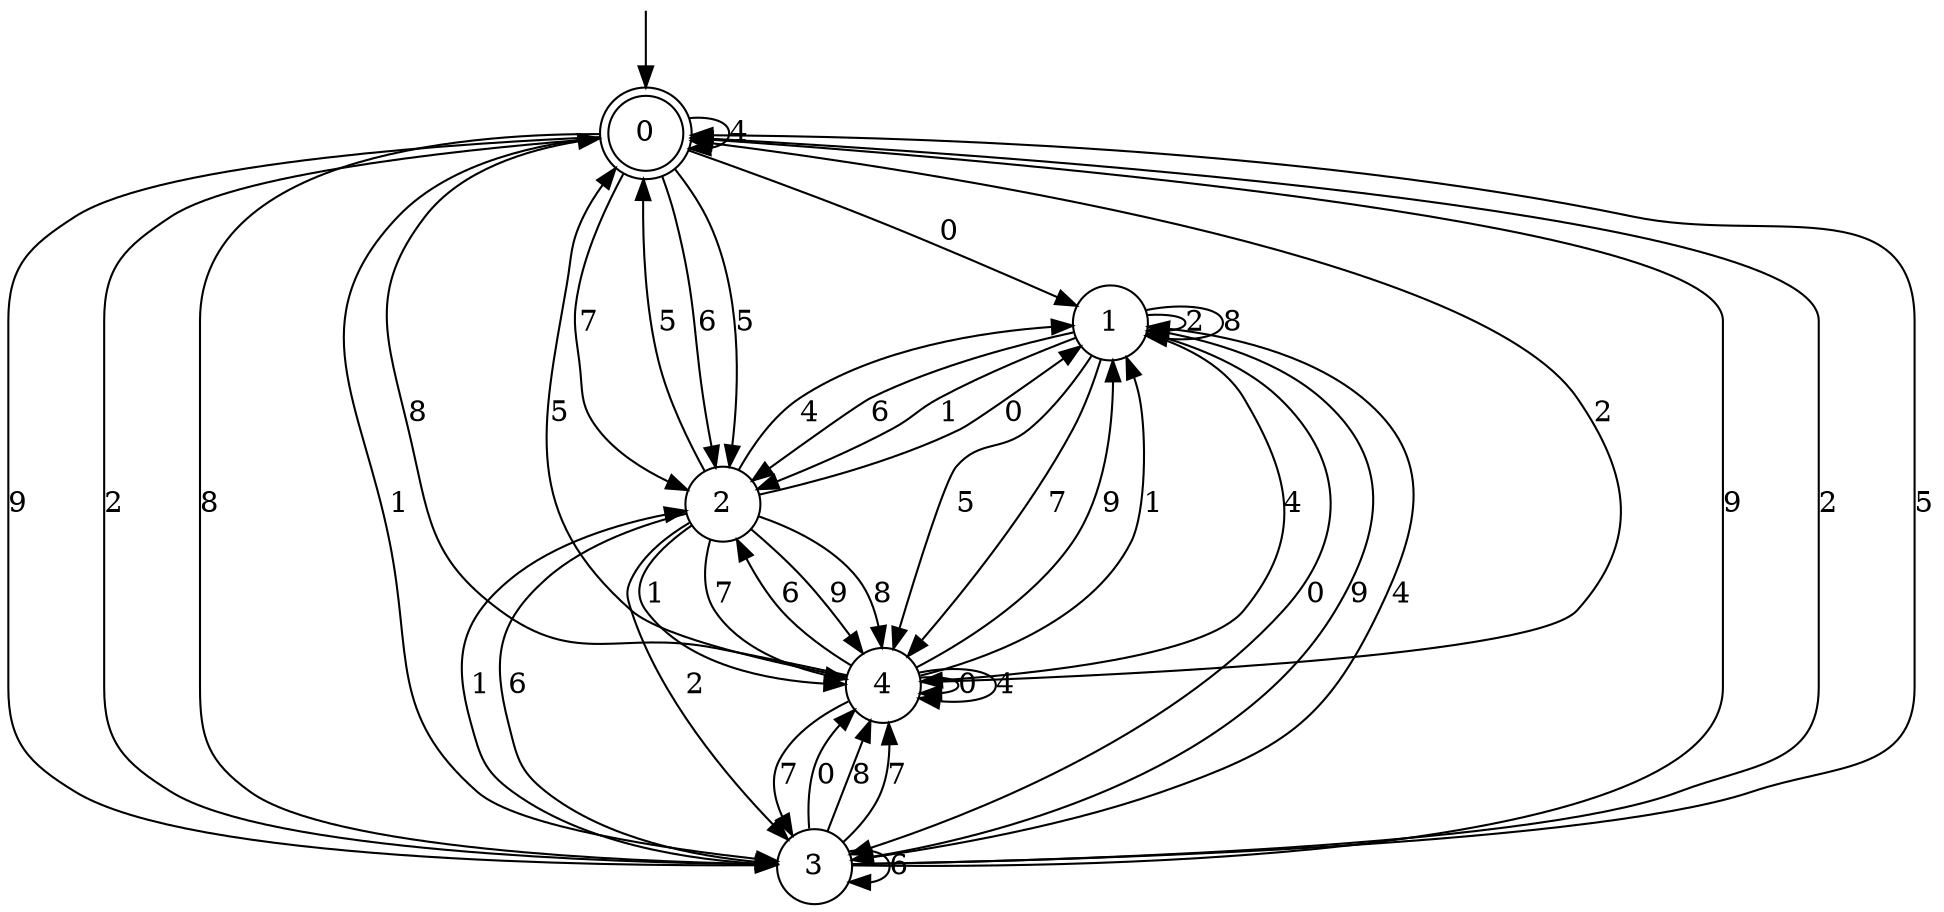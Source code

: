 digraph g {

	s0 [shape="doublecircle" label="0"];
	s1 [shape="circle" label="1"];
	s2 [shape="circle" label="2"];
	s3 [shape="circle" label="3"];
	s4 [shape="circle" label="4"];
	s0 -> s1 [label="0"];
	s0 -> s0 [label="4"];
	s0 -> s2 [label="6"];
	s0 -> s3 [label="9"];
	s0 -> s3 [label="2"];
	s0 -> s3 [label="8"];
	s0 -> s3 [label="1"];
	s0 -> s2 [label="5"];
	s0 -> s2 [label="7"];
	s1 -> s3 [label="0"];
	s1 -> s4 [label="4"];
	s1 -> s2 [label="6"];
	s1 -> s3 [label="9"];
	s1 -> s1 [label="2"];
	s1 -> s1 [label="8"];
	s1 -> s2 [label="1"];
	s1 -> s4 [label="5"];
	s1 -> s4 [label="7"];
	s2 -> s1 [label="0"];
	s2 -> s1 [label="4"];
	s2 -> s3 [label="6"];
	s2 -> s4 [label="9"];
	s2 -> s3 [label="2"];
	s2 -> s4 [label="8"];
	s2 -> s4 [label="1"];
	s2 -> s0 [label="5"];
	s2 -> s4 [label="7"];
	s3 -> s4 [label="0"];
	s3 -> s1 [label="4"];
	s3 -> s3 [label="6"];
	s3 -> s0 [label="9"];
	s3 -> s0 [label="2"];
	s3 -> s4 [label="8"];
	s3 -> s2 [label="1"];
	s3 -> s0 [label="5"];
	s3 -> s4 [label="7"];
	s4 -> s4 [label="0"];
	s4 -> s4 [label="4"];
	s4 -> s2 [label="6"];
	s4 -> s1 [label="9"];
	s4 -> s0 [label="2"];
	s4 -> s0 [label="8"];
	s4 -> s1 [label="1"];
	s4 -> s0 [label="5"];
	s4 -> s3 [label="7"];

__start0 [label="" shape="none" width="0" height="0"];
__start0 -> s0;

}

